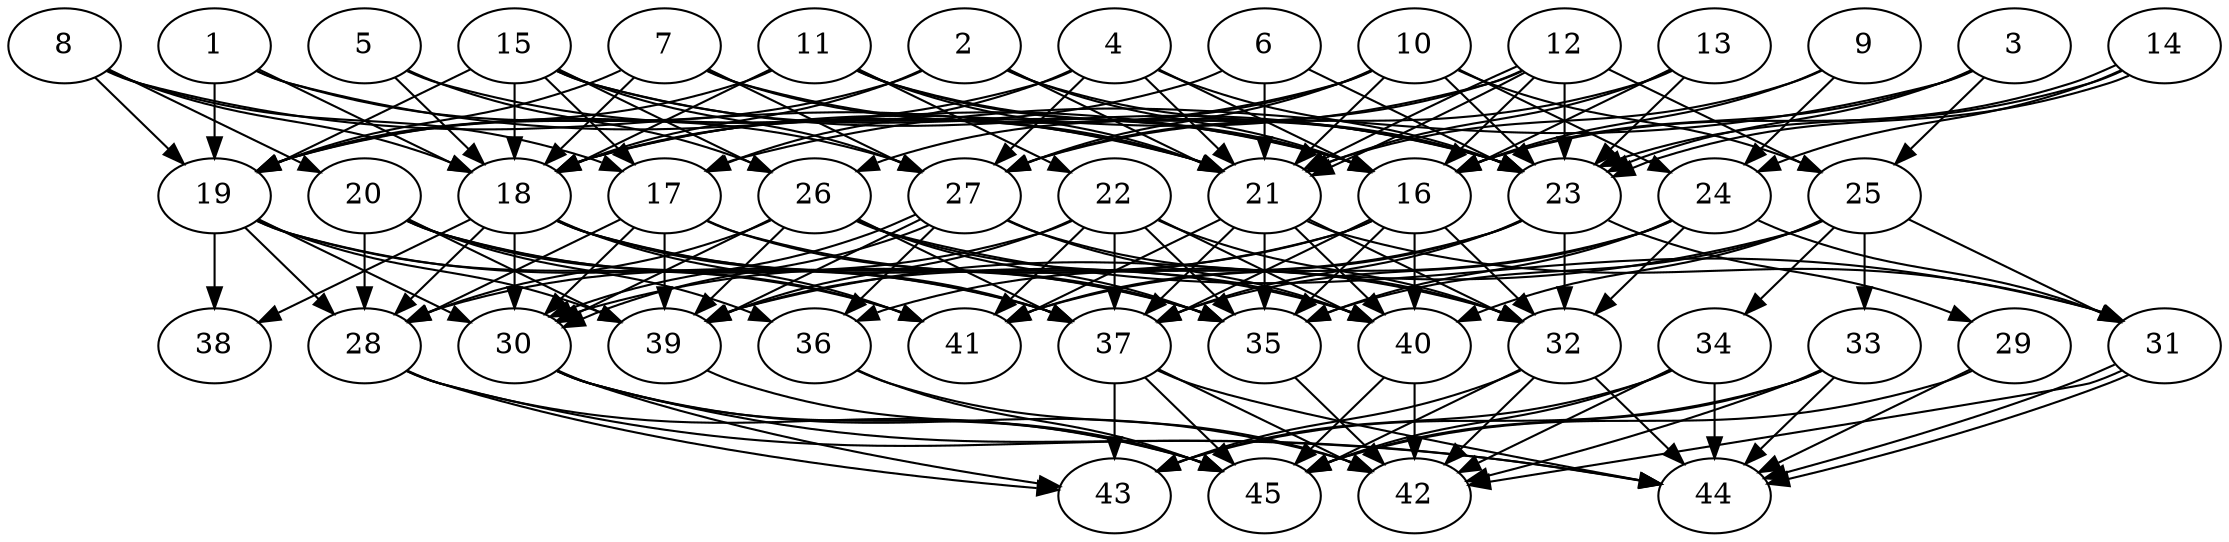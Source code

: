 // DAG (tier=3-complex, mode=data, n=45, ccr=0.527, fat=0.765, density=0.795, regular=0.394, jump=0.209, mindata=4194304, maxdata=33554432)
// DAG automatically generated by daggen at Sun Aug 24 16:33:35 2025
// /home/ermia/Project/Environments/daggen/bin/daggen --dot --ccr 0.527 --fat 0.765 --regular 0.394 --density 0.795 --jump 0.209 --mindata 4194304 --maxdata 33554432 -n 45 
digraph G {
  1 [size="5612724480594935808000", alpha="0.19", expect_size="2806362240297467904000"]
  1 -> 16 [size ="2526615384883200"]
  1 -> 18 [size ="2526615384883200"]
  1 -> 19 [size ="2526615384883200"]
  1 -> 27 [size ="2526615384883200"]
  2 [size="8030517586198976512", alpha="0.08", expect_size="4015258793099488256"]
  2 -> 16 [size ="6500787370852352"]
  2 -> 18 [size ="6500787370852352"]
  2 -> 19 [size ="6500787370852352"]
  2 -> 21 [size ="6500787370852352"]
  2 -> 23 [size ="6500787370852352"]
  3 [size="69436019271089240", alpha="0.13", expect_size="34718009635544620"]
  3 -> 16 [size ="1106886631882752"]
  3 -> 17 [size ="1106886631882752"]
  3 -> 23 [size ="1106886631882752"]
  3 -> 25 [size ="1106886631882752"]
  4 [size="5048677566651194933248", alpha="0.09", expect_size="2524338783325597466624"]
  4 -> 16 [size ="2354371962601472"]
  4 -> 17 [size ="2354371962601472"]
  4 -> 19 [size ="2354371962601472"]
  4 -> 21 [size ="2354371962601472"]
  4 -> 23 [size ="2354371962601472"]
  4 -> 27 [size ="2354371962601472"]
  5 [size="16936252572817512448", alpha="0.00", expect_size="8468126286408756224"]
  5 -> 18 [size ="5520775423459328"]
  5 -> 21 [size ="5520775423459328"]
  5 -> 26 [size ="5520775423459328"]
  6 [size="5594310468858904838144", alpha="0.19", expect_size="2797155234429452419072"]
  6 -> 18 [size ="2521086210080768"]
  6 -> 21 [size ="2521086210080768"]
  6 -> 23 [size ="2521086210080768"]
  7 [size="11754212175286041051136", alpha="0.01", expect_size="5877106087643020525568"]
  7 -> 18 [size ="4135731517718528"]
  7 -> 19 [size ="4135731517718528"]
  7 -> 21 [size ="4135731517718528"]
  7 -> 23 [size ="4135731517718528"]
  7 -> 27 [size ="4135731517718528"]
  8 [size="81614676057727056", alpha="0.19", expect_size="40807338028863528"]
  8 -> 17 [size ="2568717607108608"]
  8 -> 18 [size ="2568717607108608"]
  8 -> 19 [size ="2568717607108608"]
  8 -> 20 [size ="2568717607108608"]
  8 -> 21 [size ="2568717607108608"]
  9 [size="32065295048769536000000", alpha="0.15", expect_size="16032647524384768000000"]
  9 -> 16 [size ="8074459873280000"]
  9 -> 21 [size ="8074459873280000"]
  9 -> 24 [size ="8074459873280000"]
  10 [size="25234517399845265408", alpha="0.04", expect_size="12617258699922632704"]
  10 -> 18 [size ="8373877814067200"]
  10 -> 21 [size ="8373877814067200"]
  10 -> 23 [size ="8373877814067200"]
  10 -> 24 [size ="8373877814067200"]
  10 -> 25 [size ="8373877814067200"]
  10 -> 26 [size ="8373877814067200"]
  10 -> 27 [size ="8373877814067200"]
  11 [size="29789708434665382084608", alpha="0.07", expect_size="14894854217332691042304"]
  11 -> 16 [size ="7687777793605632"]
  11 -> 18 [size ="7687777793605632"]
  11 -> 19 [size ="7687777793605632"]
  11 -> 21 [size ="7687777793605632"]
  11 -> 22 [size ="7687777793605632"]
  11 -> 23 [size ="7687777793605632"]
  12 [size="181502123976844864", alpha="0.06", expect_size="90751061988422432"]
  12 -> 16 [size ="3354101156937728"]
  12 -> 18 [size ="3354101156937728"]
  12 -> 21 [size ="3354101156937728"]
  12 -> 21 [size ="3354101156937728"]
  12 -> 23 [size ="3354101156937728"]
  12 -> 25 [size ="3354101156937728"]
  12 -> 27 [size ="3354101156937728"]
  13 [size="68377026553167400", alpha="0.05", expect_size="34188513276583700"]
  13 -> 16 [size ="6025483447697408"]
  13 -> 21 [size ="6025483447697408"]
  13 -> 23 [size ="6025483447697408"]
  13 -> 27 [size ="6025483447697408"]
  14 [size="3396164571949610", alpha="0.14", expect_size="1698082285974805"]
  14 -> 16 [size ="324854960095232"]
  14 -> 23 [size ="324854960095232"]
  14 -> 23 [size ="324854960095232"]
  14 -> 24 [size ="324854960095232"]
  15 [size="1450301348081970446336", alpha="0.14", expect_size="725150674040985223168"]
  15 -> 16 [size ="1025011695484928"]
  15 -> 17 [size ="1025011695484928"]
  15 -> 18 [size ="1025011695484928"]
  15 -> 19 [size ="1025011695484928"]
  15 -> 23 [size ="1025011695484928"]
  15 -> 26 [size ="1025011695484928"]
  15 -> 27 [size ="1025011695484928"]
  16 [size="15959397565488768745472", alpha="0.13", expect_size="7979698782744384372736"]
  16 -> 30 [size ="5071086081277952"]
  16 -> 32 [size ="5071086081277952"]
  16 -> 35 [size ="5071086081277952"]
  16 -> 37 [size ="5071086081277952"]
  16 -> 39 [size ="5071086081277952"]
  16 -> 40 [size ="5071086081277952"]
  17 [size="22665878976001969487872", alpha="0.16", expect_size="11332939488000984743936"]
  17 -> 28 [size ="6407250407063552"]
  17 -> 30 [size ="6407250407063552"]
  17 -> 32 [size ="6407250407063552"]
  17 -> 35 [size ="6407250407063552"]
  17 -> 39 [size ="6407250407063552"]
  18 [size="4896538483639596351488", alpha="0.07", expect_size="2448269241819798175744"]
  18 -> 28 [size ="2306832714432512"]
  18 -> 30 [size ="2306832714432512"]
  18 -> 35 [size ="2306832714432512"]
  18 -> 37 [size ="2306832714432512"]
  18 -> 38 [size ="2306832714432512"]
  18 -> 40 [size ="2306832714432512"]
  18 -> 41 [size ="2306832714432512"]
  19 [size="11618162086857427386368", alpha="0.04", expect_size="5809081043428713693184"]
  19 -> 28 [size ="4103756727713792"]
  19 -> 30 [size ="4103756727713792"]
  19 -> 37 [size ="4103756727713792"]
  19 -> 38 [size ="4103756727713792"]
  19 -> 39 [size ="4103756727713792"]
  19 -> 41 [size ="4103756727713792"]
  20 [size="178611900021006880", alpha="0.10", expect_size="89305950010503440"]
  20 -> 28 [size ="4768028424142848"]
  20 -> 35 [size ="4768028424142848"]
  20 -> 36 [size ="4768028424142848"]
  20 -> 37 [size ="4768028424142848"]
  20 -> 39 [size ="4768028424142848"]
  20 -> 41 [size ="4768028424142848"]
  21 [size="9792696226355838189568", alpha="0.13", expect_size="4896348113177919094784"]
  21 -> 31 [size ="3661773764820992"]
  21 -> 32 [size ="3661773764820992"]
  21 -> 35 [size ="3661773764820992"]
  21 -> 37 [size ="3661773764820992"]
  21 -> 40 [size ="3661773764820992"]
  21 -> 41 [size ="3661773764820992"]
  22 [size="24395943954915690283008", alpha="0.02", expect_size="12197971977457845141504"]
  22 -> 28 [size ="6729276988588032"]
  22 -> 32 [size ="6729276988588032"]
  22 -> 35 [size ="6729276988588032"]
  22 -> 37 [size ="6729276988588032"]
  22 -> 39 [size ="6729276988588032"]
  22 -> 40 [size ="6729276988588032"]
  22 -> 41 [size ="6729276988588032"]
  23 [size="1493628679967660310528", alpha="0.19", expect_size="746814339983830155264"]
  23 -> 29 [size ="1045325993213952"]
  23 -> 32 [size ="1045325993213952"]
  23 -> 36 [size ="1045325993213952"]
  23 -> 37 [size ="1045325993213952"]
  23 -> 41 [size ="1045325993213952"]
  24 [size="1831928549353520640", alpha="0.02", expect_size="915964274676760320"]
  24 -> 31 [size ="1196310828941312"]
  24 -> 32 [size ="1196310828941312"]
  24 -> 35 [size ="1196310828941312"]
  24 -> 37 [size ="1196310828941312"]
  24 -> 41 [size ="1196310828941312"]
  25 [size="4027342550285671936", alpha="0.07", expect_size="2013671275142835968"]
  25 -> 31 [size ="8052093319380992"]
  25 -> 33 [size ="8052093319380992"]
  25 -> 34 [size ="8052093319380992"]
  25 -> 35 [size ="8052093319380992"]
  25 -> 39 [size ="8052093319380992"]
  25 -> 40 [size ="8052093319380992"]
  26 [size="11424041839282655232", alpha="0.05", expect_size="5712020919641327616"]
  26 -> 28 [size ="4113410438463488"]
  26 -> 30 [size ="4113410438463488"]
  26 -> 31 [size ="4113410438463488"]
  26 -> 35 [size ="4113410438463488"]
  26 -> 37 [size ="4113410438463488"]
  26 -> 39 [size ="4113410438463488"]
  26 -> 40 [size ="4113410438463488"]
  27 [size="169747282042052576", alpha="0.09", expect_size="84873641021026288"]
  27 -> 30 [size ="5340639361236992"]
  27 -> 30 [size ="5340639361236992"]
  27 -> 32 [size ="5340639361236992"]
  27 -> 36 [size ="5340639361236992"]
  27 -> 39 [size ="5340639361236992"]
  27 -> 40 [size ="5340639361236992"]
  28 [size="33105746705455809298432", alpha="0.11", expect_size="16552873352727904649216"]
  28 -> 43 [size ="8248194857172992"]
  28 -> 44 [size ="8248194857172992"]
  28 -> 45 [size ="8248194857172992"]
  29 [size="16944872460868531519488", alpha="0.12", expect_size="8472436230434265759744"]
  29 -> 44 [size ="5277750512320512"]
  29 -> 45 [size ="5277750512320512"]
  30 [size="10249581799880867708928", alpha="0.17", expect_size="5124790899940433854464"]
  30 -> 42 [size ="3774801197924352"]
  30 -> 43 [size ="3774801197924352"]
  30 -> 44 [size ="3774801197924352"]
  30 -> 45 [size ="3774801197924352"]
  31 [size="13678531811745988608000", alpha="0.19", expect_size="6839265905872994304000"]
  31 -> 42 [size ="4575616774963200"]
  31 -> 44 [size ="4575616774963200"]
  31 -> 44 [size ="4575616774963200"]
  32 [size="236463037902067648", alpha="0.17", expect_size="118231518951033824"]
  32 -> 42 [size ="7504516664524800"]
  32 -> 43 [size ="7504516664524800"]
  32 -> 44 [size ="7504516664524800"]
  32 -> 45 [size ="7504516664524800"]
  33 [size="146592906476798656", alpha="0.02", expect_size="73296453238399328"]
  33 -> 42 [size ="2474476830720000"]
  33 -> 43 [size ="2474476830720000"]
  33 -> 44 [size ="2474476830720000"]
  33 -> 45 [size ="2474476830720000"]
  34 [size="20348348852818667372544", alpha="0.10", expect_size="10174174426409333686272"]
  34 -> 42 [size ="5962697401171968"]
  34 -> 43 [size ="5962697401171968"]
  34 -> 44 [size ="5962697401171968"]
  34 -> 45 [size ="5962697401171968"]
  35 [size="4275928415353415680", alpha="0.06", expect_size="2137964207676707840"]
  35 -> 42 [size ="1728366277296128"]
  36 [size="13987883060149866496", alpha="0.09", expect_size="6993941530074933248"]
  36 -> 42 [size ="5083055676981248"]
  36 -> 45 [size ="5083055676981248"]
  37 [size="1412864452199267328", alpha="0.02", expect_size="706432226099633664"]
  37 -> 42 [size ="2824633057280000"]
  37 -> 43 [size ="2824633057280000"]
  37 -> 44 [size ="2824633057280000"]
  37 -> 45 [size ="2824633057280000"]
  38 [size="179492138818752032", alpha="0.06", expect_size="89746069409376016"]
  39 [size="647153571759864676352", alpha="0.01", expect_size="323576785879932338176"]
  39 -> 45 [size ="598542355791872"]
  40 [size="14535060660436696", alpha="0.12", expect_size="7267530330218348"]
  40 -> 42 [size ="641519006515200"]
  40 -> 45 [size ="641519006515200"]
  41 [size="9641308978428704", alpha="0.19", expect_size="4820654489214352"]
  42 [size="141429881613664124928", alpha="0.08", expect_size="70714940806832062464"]
  43 [size="213438833026238464", alpha="0.11", expect_size="106719416513119232"]
  44 [size="2403476712275127296", alpha="0.16", expect_size="1201738356137563648"]
  45 [size="9890039357127075561472", alpha="0.04", expect_size="4945019678563537780736"]
}